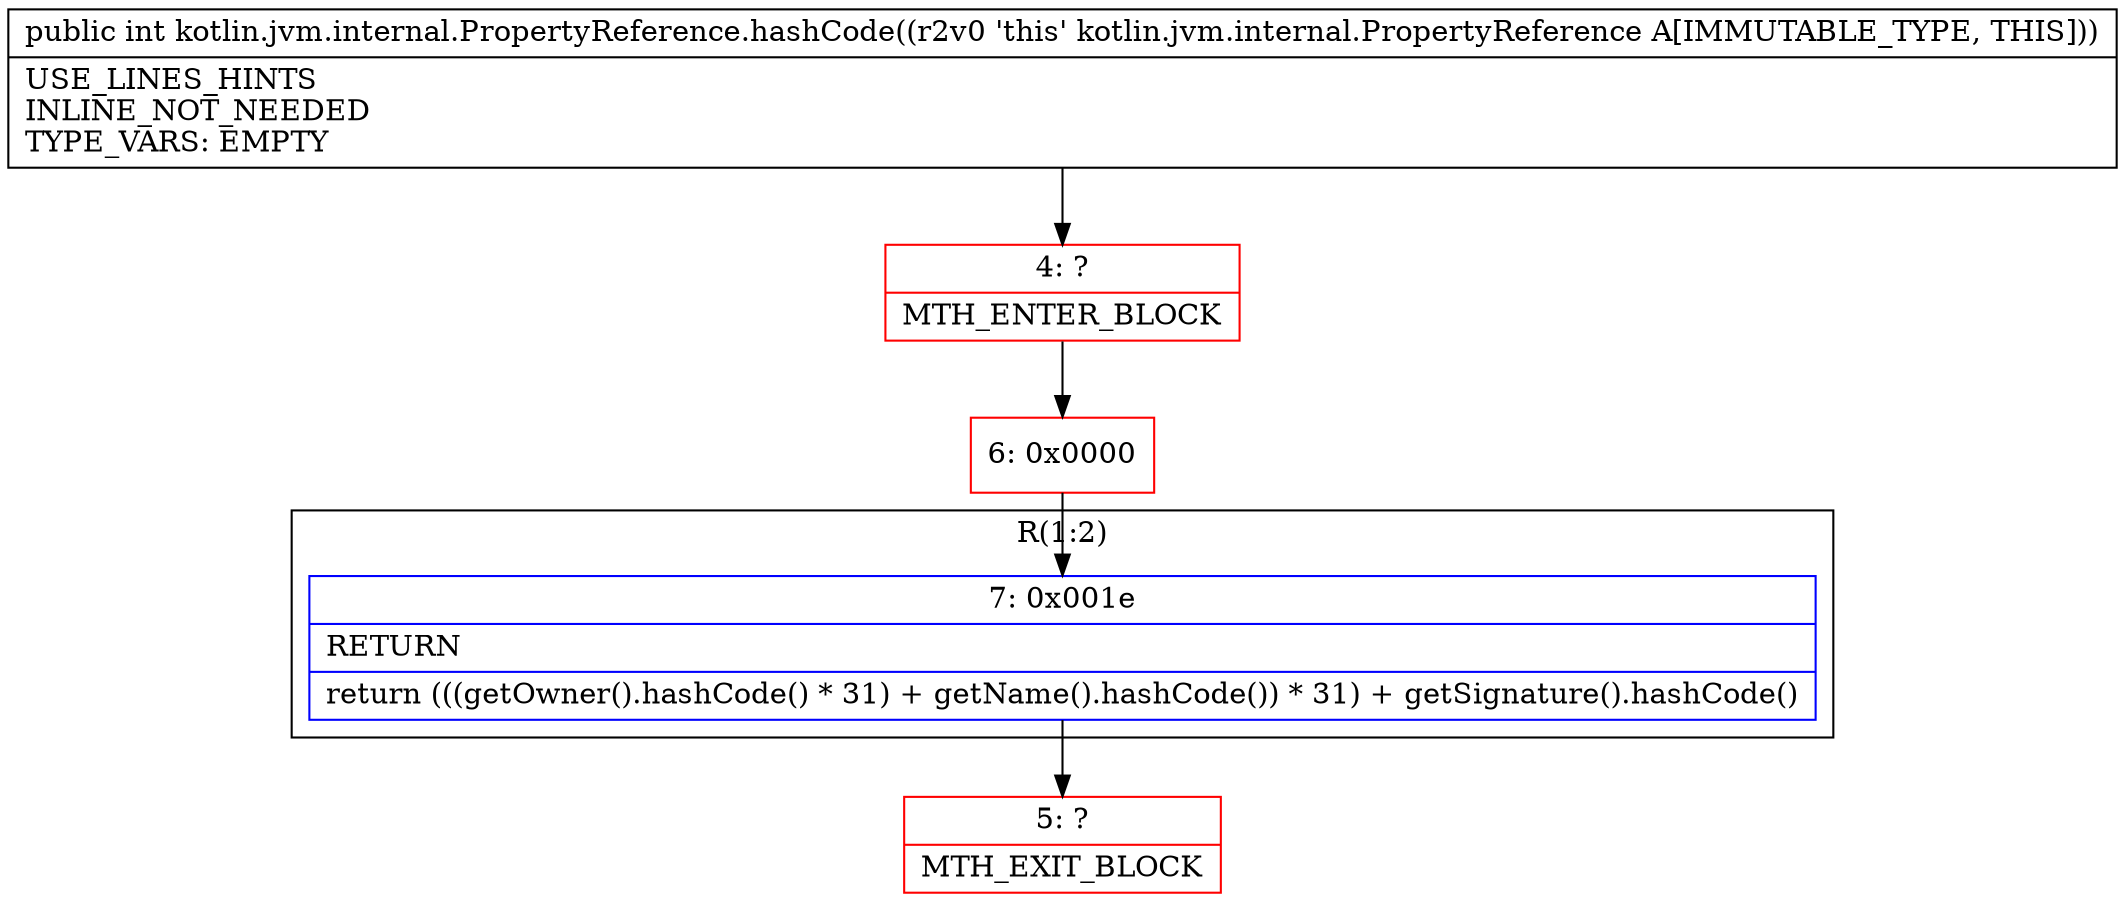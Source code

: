 digraph "CFG forkotlin.jvm.internal.PropertyReference.hashCode()I" {
subgraph cluster_Region_1460702986 {
label = "R(1:2)";
node [shape=record,color=blue];
Node_7 [shape=record,label="{7\:\ 0x001e|RETURN\l|return (((getOwner().hashCode() * 31) + getName().hashCode()) * 31) + getSignature().hashCode()\l}"];
}
Node_4 [shape=record,color=red,label="{4\:\ ?|MTH_ENTER_BLOCK\l}"];
Node_6 [shape=record,color=red,label="{6\:\ 0x0000}"];
Node_5 [shape=record,color=red,label="{5\:\ ?|MTH_EXIT_BLOCK\l}"];
MethodNode[shape=record,label="{public int kotlin.jvm.internal.PropertyReference.hashCode((r2v0 'this' kotlin.jvm.internal.PropertyReference A[IMMUTABLE_TYPE, THIS]))  | USE_LINES_HINTS\lINLINE_NOT_NEEDED\lTYPE_VARS: EMPTY\l}"];
MethodNode -> Node_4;Node_7 -> Node_5;
Node_4 -> Node_6;
Node_6 -> Node_7;
}

